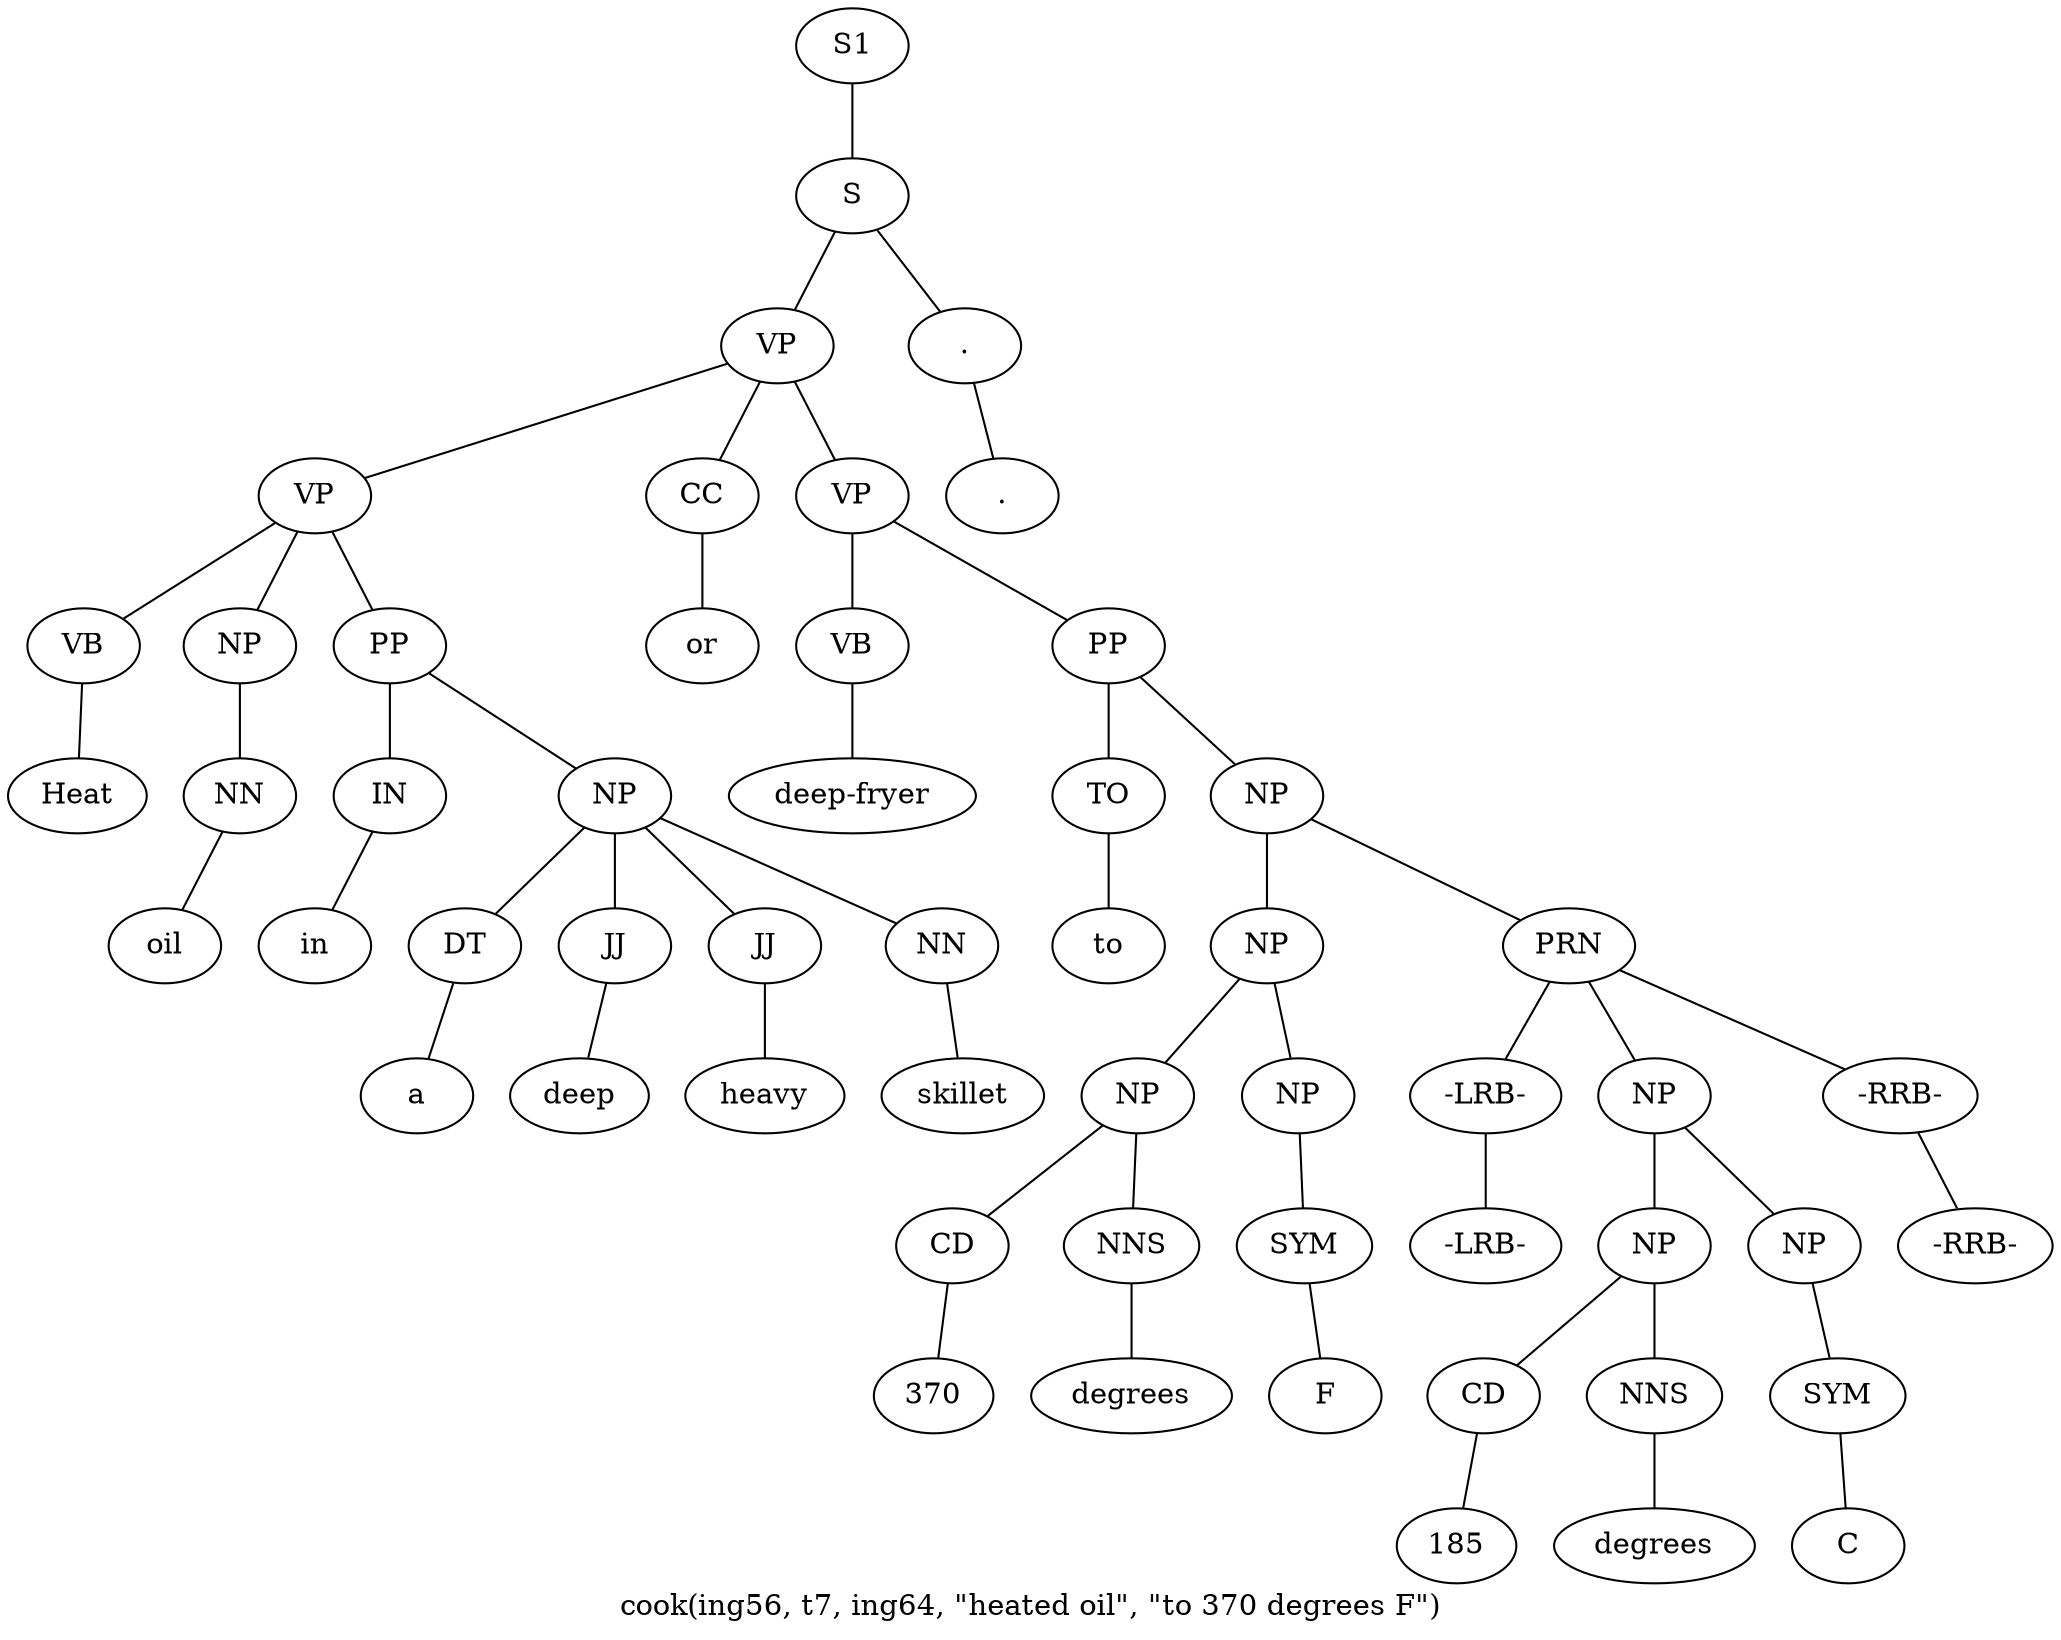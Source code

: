 graph SyntaxGraph {
	label = "cook(ing56, t7, ing64, \"heated oil\", \"to 370 degrees F\")";
	Node0 [label="S1"];
	Node1 [label="S"];
	Node2 [label="VP"];
	Node3 [label="VP"];
	Node4 [label="VB"];
	Node5 [label="Heat"];
	Node6 [label="NP"];
	Node7 [label="NN"];
	Node8 [label="oil"];
	Node9 [label="PP"];
	Node10 [label="IN"];
	Node11 [label="in"];
	Node12 [label="NP"];
	Node13 [label="DT"];
	Node14 [label="a"];
	Node15 [label="JJ"];
	Node16 [label="deep"];
	Node17 [label="JJ"];
	Node18 [label="heavy"];
	Node19 [label="NN"];
	Node20 [label="skillet"];
	Node21 [label="CC"];
	Node22 [label="or"];
	Node23 [label="VP"];
	Node24 [label="VB"];
	Node25 [label="deep-fryer"];
	Node26 [label="PP"];
	Node27 [label="TO"];
	Node28 [label="to"];
	Node29 [label="NP"];
	Node30 [label="NP"];
	Node31 [label="NP"];
	Node32 [label="CD"];
	Node33 [label="370"];
	Node34 [label="NNS"];
	Node35 [label="degrees"];
	Node36 [label="NP"];
	Node37 [label="SYM"];
	Node38 [label="F"];
	Node39 [label="PRN"];
	Node40 [label="-LRB-"];
	Node41 [label="-LRB-"];
	Node42 [label="NP"];
	Node43 [label="NP"];
	Node44 [label="CD"];
	Node45 [label="185"];
	Node46 [label="NNS"];
	Node47 [label="degrees"];
	Node48 [label="NP"];
	Node49 [label="SYM"];
	Node50 [label="C"];
	Node51 [label="-RRB-"];
	Node52 [label="-RRB-"];
	Node53 [label="."];
	Node54 [label="."];

	Node0 -- Node1;
	Node1 -- Node2;
	Node1 -- Node53;
	Node2 -- Node3;
	Node2 -- Node21;
	Node2 -- Node23;
	Node3 -- Node4;
	Node3 -- Node6;
	Node3 -- Node9;
	Node4 -- Node5;
	Node6 -- Node7;
	Node7 -- Node8;
	Node9 -- Node10;
	Node9 -- Node12;
	Node10 -- Node11;
	Node12 -- Node13;
	Node12 -- Node15;
	Node12 -- Node17;
	Node12 -- Node19;
	Node13 -- Node14;
	Node15 -- Node16;
	Node17 -- Node18;
	Node19 -- Node20;
	Node21 -- Node22;
	Node23 -- Node24;
	Node23 -- Node26;
	Node24 -- Node25;
	Node26 -- Node27;
	Node26 -- Node29;
	Node27 -- Node28;
	Node29 -- Node30;
	Node29 -- Node39;
	Node30 -- Node31;
	Node30 -- Node36;
	Node31 -- Node32;
	Node31 -- Node34;
	Node32 -- Node33;
	Node34 -- Node35;
	Node36 -- Node37;
	Node37 -- Node38;
	Node39 -- Node40;
	Node39 -- Node42;
	Node39 -- Node51;
	Node40 -- Node41;
	Node42 -- Node43;
	Node42 -- Node48;
	Node43 -- Node44;
	Node43 -- Node46;
	Node44 -- Node45;
	Node46 -- Node47;
	Node48 -- Node49;
	Node49 -- Node50;
	Node51 -- Node52;
	Node53 -- Node54;
}